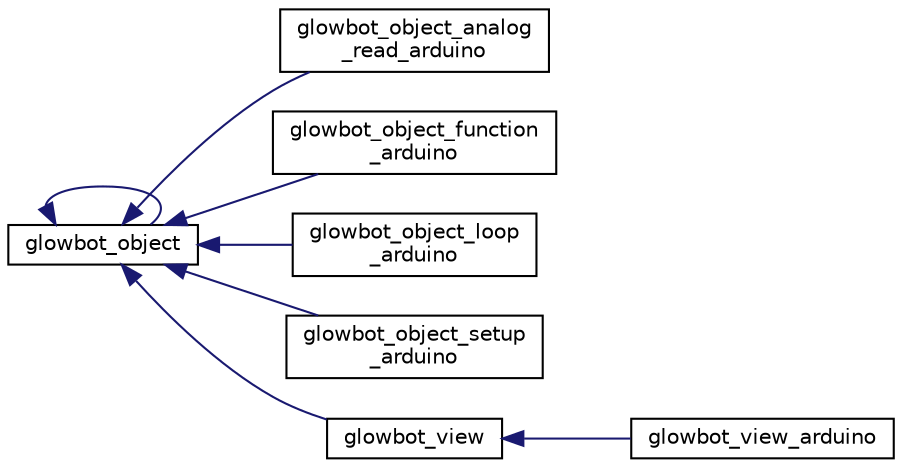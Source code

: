 digraph "Graphical Class Hierarchy"
{
  edge [fontname="Helvetica",fontsize="10",labelfontname="Helvetica",labelfontsize="10"];
  node [fontname="Helvetica",fontsize="10",shape=record];
  rankdir="LR";
  Node0 [label="QWidget",height=0.2,width=0.4,color="grey75", fillcolor="white", style="filled"];
  Node0 -> Node0 [dir="back",color="midnightblue",fontsize="10",style="solid",fontname="Helvetica"];
  Node0 [label="glowbot_object",height=0.2,width=0.4,color="black", fillcolor="white", style="filled",URL="$classglowbot__object.html"];
  Node0 -> Node1 [dir="back",color="midnightblue",fontsize="10",style="solid",fontname="Helvetica"];
  Node1 [label="glowbot_object_analog\l_read_arduino",height=0.2,width=0.4,color="black", fillcolor="white", style="filled",URL="$classglowbot__object__analog__read__arduino.html"];
  Node0 -> Node2 [dir="back",color="midnightblue",fontsize="10",style="solid",fontname="Helvetica"];
  Node2 [label="glowbot_object_function\l_arduino",height=0.2,width=0.4,color="black", fillcolor="white", style="filled",URL="$classglowbot__object__function__arduino.html"];
  Node0 -> Node3 [dir="back",color="midnightblue",fontsize="10",style="solid",fontname="Helvetica"];
  Node3 [label="glowbot_object_loop\l_arduino",height=0.2,width=0.4,color="black", fillcolor="white", style="filled",URL="$classglowbot__object__loop__arduino.html"];
  Node0 -> Node4 [dir="back",color="midnightblue",fontsize="10",style="solid",fontname="Helvetica"];
  Node4 [label="glowbot_object_setup\l_arduino",height=0.2,width=0.4,color="black", fillcolor="white", style="filled",URL="$classglowbot__object__setup__arduino.html"];
  Node0 -> Node6 [dir="back",color="midnightblue",fontsize="10",style="solid",fontname="Helvetica"];
  Node6 [label="glowbot_view",height=0.2,width=0.4,color="black", fillcolor="white", style="filled",URL="$classglowbot__view.html"];
  Node6 -> Node7 [dir="back",color="midnightblue",fontsize="10",style="solid",fontname="Helvetica"];
  Node7 [label="glowbot_view_arduino",height=0.2,width=0.4,color="black", fillcolor="white", style="filled",URL="$classglowbot__view__arduino.html"];
}
